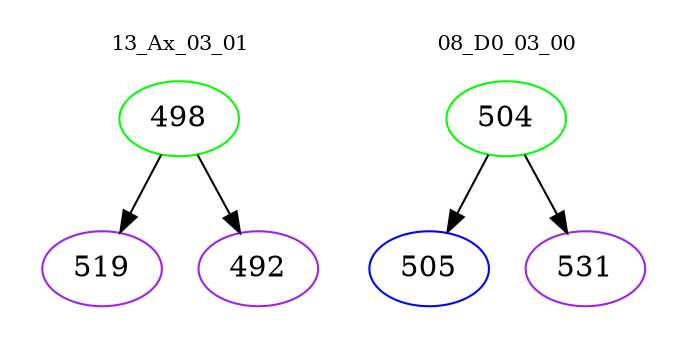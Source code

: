 digraph{
subgraph cluster_0 {
color = white
label = "13_Ax_03_01";
fontsize=10;
T0_498 [label="498", color="green"]
T0_498 -> T0_519 [color="black"]
T0_519 [label="519", color="purple"]
T0_498 -> T0_492 [color="black"]
T0_492 [label="492", color="purple"]
}
subgraph cluster_1 {
color = white
label = "08_D0_03_00";
fontsize=10;
T1_504 [label="504", color="green"]
T1_504 -> T1_505 [color="black"]
T1_505 [label="505", color="blue"]
T1_504 -> T1_531 [color="black"]
T1_531 [label="531", color="purple"]
}
}

